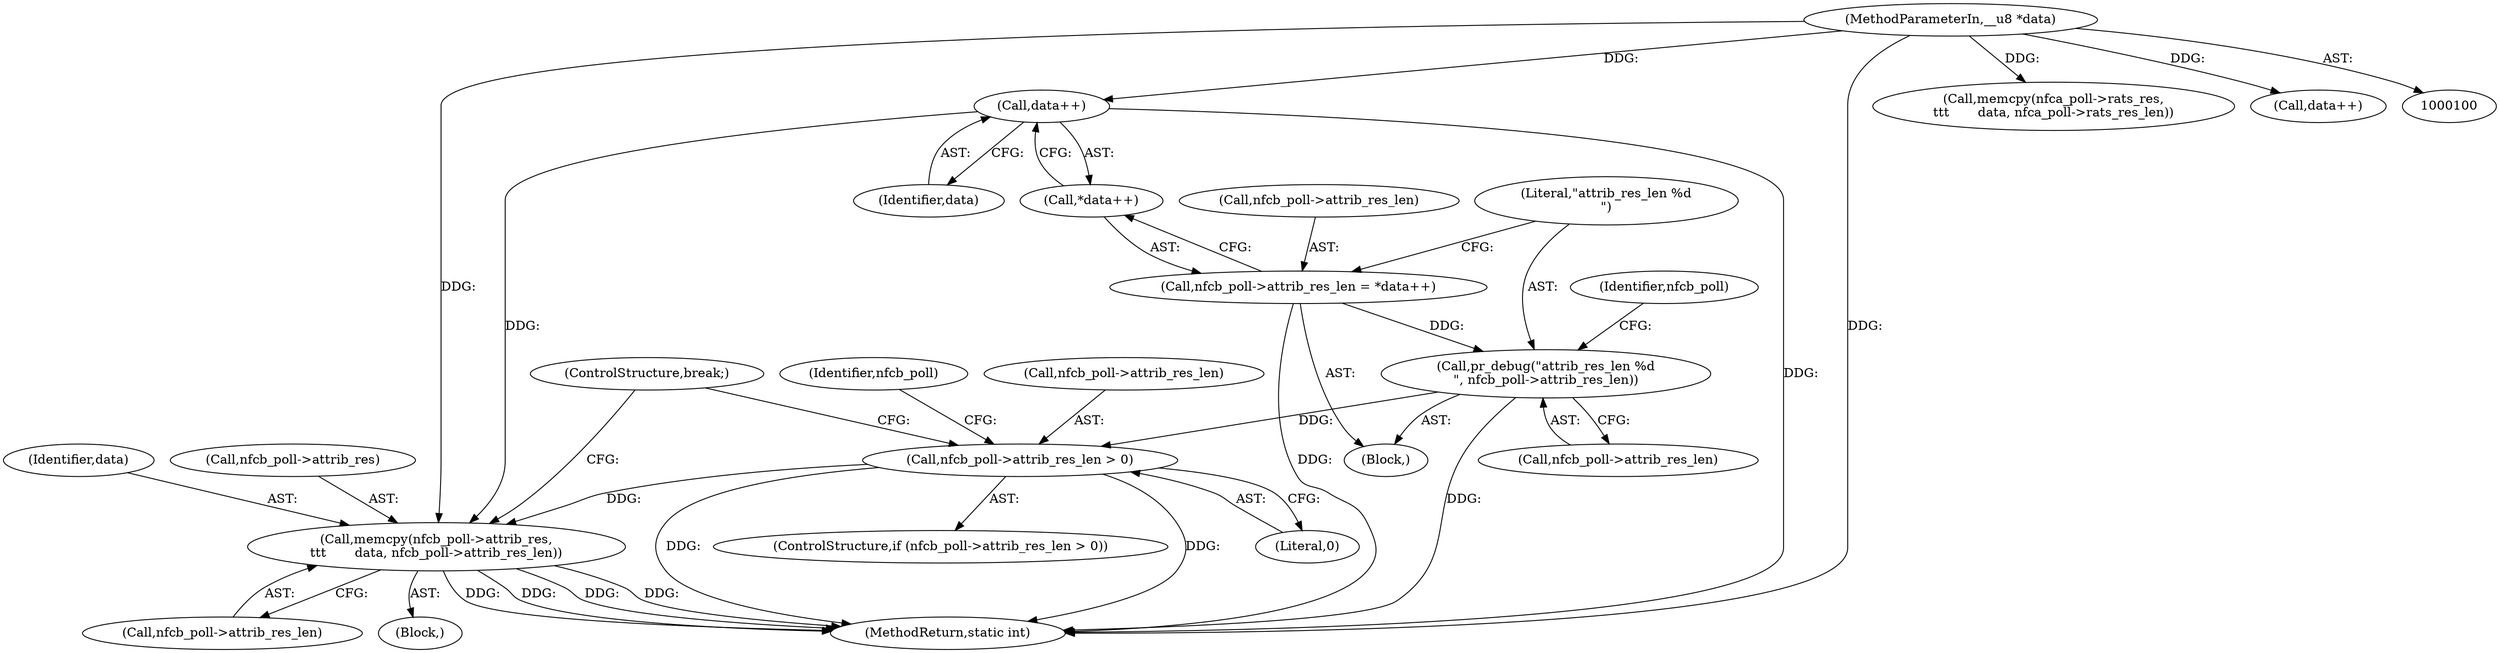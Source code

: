 digraph "1_linux_67de956ff5dc1d4f321e16cfbd63f5be3b691b43@API" {
"1000177" [label="(Call,memcpy(nfcb_poll->attrib_res,\n\t\t\t       data, nfcb_poll->attrib_res_len))"];
"1000163" [label="(Call,data++)"];
"1000103" [label="(MethodParameterIn,__u8 *data)"];
"1000171" [label="(Call,nfcb_poll->attrib_res_len > 0)"];
"1000165" [label="(Call,pr_debug(\"attrib_res_len %d\n\", nfcb_poll->attrib_res_len))"];
"1000158" [label="(Call,nfcb_poll->attrib_res_len = *data++)"];
"1000167" [label="(Call,nfcb_poll->attrib_res_len)"];
"1000173" [label="(Identifier,nfcb_poll)"];
"1000179" [label="(Identifier,nfcb_poll)"];
"1000103" [label="(MethodParameterIn,__u8 *data)"];
"1000159" [label="(Call,nfcb_poll->attrib_res_len)"];
"1000111" [label="(Block,)"];
"1000172" [label="(Call,nfcb_poll->attrib_res_len)"];
"1000175" [label="(Literal,0)"];
"1000163" [label="(Call,data++)"];
"1000171" [label="(Call,nfcb_poll->attrib_res_len > 0)"];
"1000162" [label="(Call,*data++)"];
"1000140" [label="(Call,memcpy(nfca_poll->rats_res,\n\t\t\t       data, nfca_poll->rats_res_len))"];
"1000181" [label="(Identifier,data)"];
"1000176" [label="(Block,)"];
"1000165" [label="(Call,pr_debug(\"attrib_res_len %d\n\", nfcb_poll->attrib_res_len))"];
"1000166" [label="(Literal,\"attrib_res_len %d\n\")"];
"1000126" [label="(Call,data++)"];
"1000158" [label="(Call,nfcb_poll->attrib_res_len = *data++)"];
"1000196" [label="(MethodReturn,static int)"];
"1000185" [label="(ControlStructure,break;)"];
"1000177" [label="(Call,memcpy(nfcb_poll->attrib_res,\n\t\t\t       data, nfcb_poll->attrib_res_len))"];
"1000170" [label="(ControlStructure,if (nfcb_poll->attrib_res_len > 0))"];
"1000164" [label="(Identifier,data)"];
"1000178" [label="(Call,nfcb_poll->attrib_res)"];
"1000182" [label="(Call,nfcb_poll->attrib_res_len)"];
"1000177" -> "1000176"  [label="AST: "];
"1000177" -> "1000182"  [label="CFG: "];
"1000178" -> "1000177"  [label="AST: "];
"1000181" -> "1000177"  [label="AST: "];
"1000182" -> "1000177"  [label="AST: "];
"1000185" -> "1000177"  [label="CFG: "];
"1000177" -> "1000196"  [label="DDG: "];
"1000177" -> "1000196"  [label="DDG: "];
"1000177" -> "1000196"  [label="DDG: "];
"1000177" -> "1000196"  [label="DDG: "];
"1000163" -> "1000177"  [label="DDG: "];
"1000103" -> "1000177"  [label="DDG: "];
"1000171" -> "1000177"  [label="DDG: "];
"1000163" -> "1000162"  [label="AST: "];
"1000163" -> "1000164"  [label="CFG: "];
"1000164" -> "1000163"  [label="AST: "];
"1000162" -> "1000163"  [label="CFG: "];
"1000163" -> "1000196"  [label="DDG: "];
"1000103" -> "1000163"  [label="DDG: "];
"1000103" -> "1000100"  [label="AST: "];
"1000103" -> "1000196"  [label="DDG: "];
"1000103" -> "1000126"  [label="DDG: "];
"1000103" -> "1000140"  [label="DDG: "];
"1000171" -> "1000170"  [label="AST: "];
"1000171" -> "1000175"  [label="CFG: "];
"1000172" -> "1000171"  [label="AST: "];
"1000175" -> "1000171"  [label="AST: "];
"1000179" -> "1000171"  [label="CFG: "];
"1000185" -> "1000171"  [label="CFG: "];
"1000171" -> "1000196"  [label="DDG: "];
"1000171" -> "1000196"  [label="DDG: "];
"1000165" -> "1000171"  [label="DDG: "];
"1000165" -> "1000111"  [label="AST: "];
"1000165" -> "1000167"  [label="CFG: "];
"1000166" -> "1000165"  [label="AST: "];
"1000167" -> "1000165"  [label="AST: "];
"1000173" -> "1000165"  [label="CFG: "];
"1000165" -> "1000196"  [label="DDG: "];
"1000158" -> "1000165"  [label="DDG: "];
"1000158" -> "1000111"  [label="AST: "];
"1000158" -> "1000162"  [label="CFG: "];
"1000159" -> "1000158"  [label="AST: "];
"1000162" -> "1000158"  [label="AST: "];
"1000166" -> "1000158"  [label="CFG: "];
"1000158" -> "1000196"  [label="DDG: "];
}
